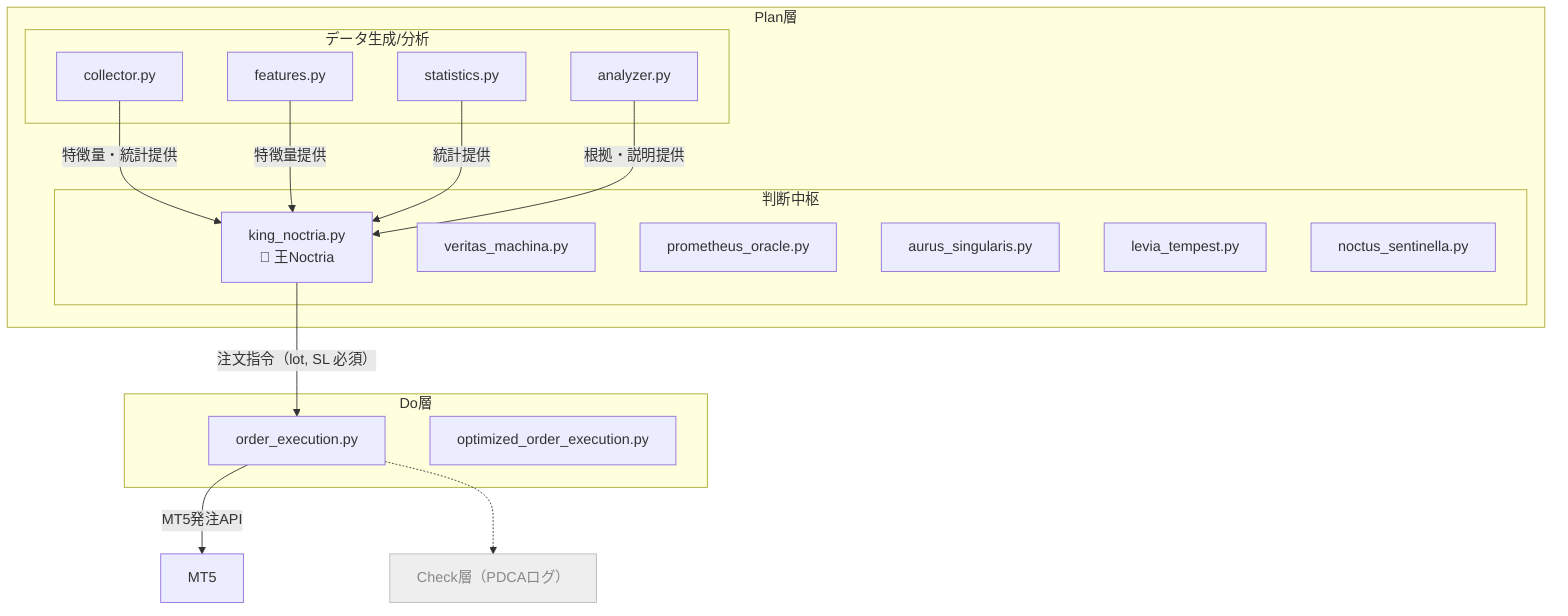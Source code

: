 flowchart TD

%% --- Plan層（P/補助AI含む） ---
subgraph Plan["Plan層"]
  subgraph PlanCore["判断中枢"]
    KNO["king_noctria.py<br>👑 王Noctria"]
    VERITAS["veritas_machina.py"]
    PROME["prometheus_oracle.py"]
    AURUS["aurus_singularis.py"]
    LEVIA["levia_tempest.py"]
    NOCTUS["noctus_sentinella.py"]
  end

  subgraph PlanData["データ生成/分析"]
    COLLECTOR["collector.py"]
    FEATURES["features.py"]
    STATISTICS["statistics.py"]
    ANALYZER["analyzer.py"]
  end

  COLLECTOR -- "特徴量・統計提供" --> KNO
  FEATURES  -- "特徴量提供" --> KNO
  STATISTICS -- "統計提供" --> KNO
  ANALYZER -- "根拠・説明提供" --> KNO
end

%% --- Do層（D/実行） ---
subgraph Do["Do層"]
  OE["order_execution.py"]
  OOE["optimized_order_execution.py"]
end

%% --- 接続部 ---
KNO -- "注文指令（lot, SL 必須）" --> OE
OE -- "MT5発注API" --> MT5["MT5"]

OE -.-> CCheck["Check層（PDCAログ）"]

classDef gray fill:#eee,stroke:#bbb,color:#888;
class CCheck gray;